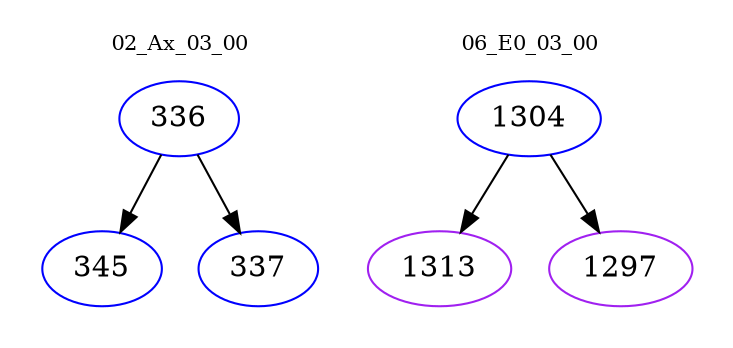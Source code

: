 digraph{
subgraph cluster_0 {
color = white
label = "02_Ax_03_00";
fontsize=10;
T0_336 [label="336", color="blue"]
T0_336 -> T0_345 [color="black"]
T0_345 [label="345", color="blue"]
T0_336 -> T0_337 [color="black"]
T0_337 [label="337", color="blue"]
}
subgraph cluster_1 {
color = white
label = "06_E0_03_00";
fontsize=10;
T1_1304 [label="1304", color="blue"]
T1_1304 -> T1_1313 [color="black"]
T1_1313 [label="1313", color="purple"]
T1_1304 -> T1_1297 [color="black"]
T1_1297 [label="1297", color="purple"]
}
}
